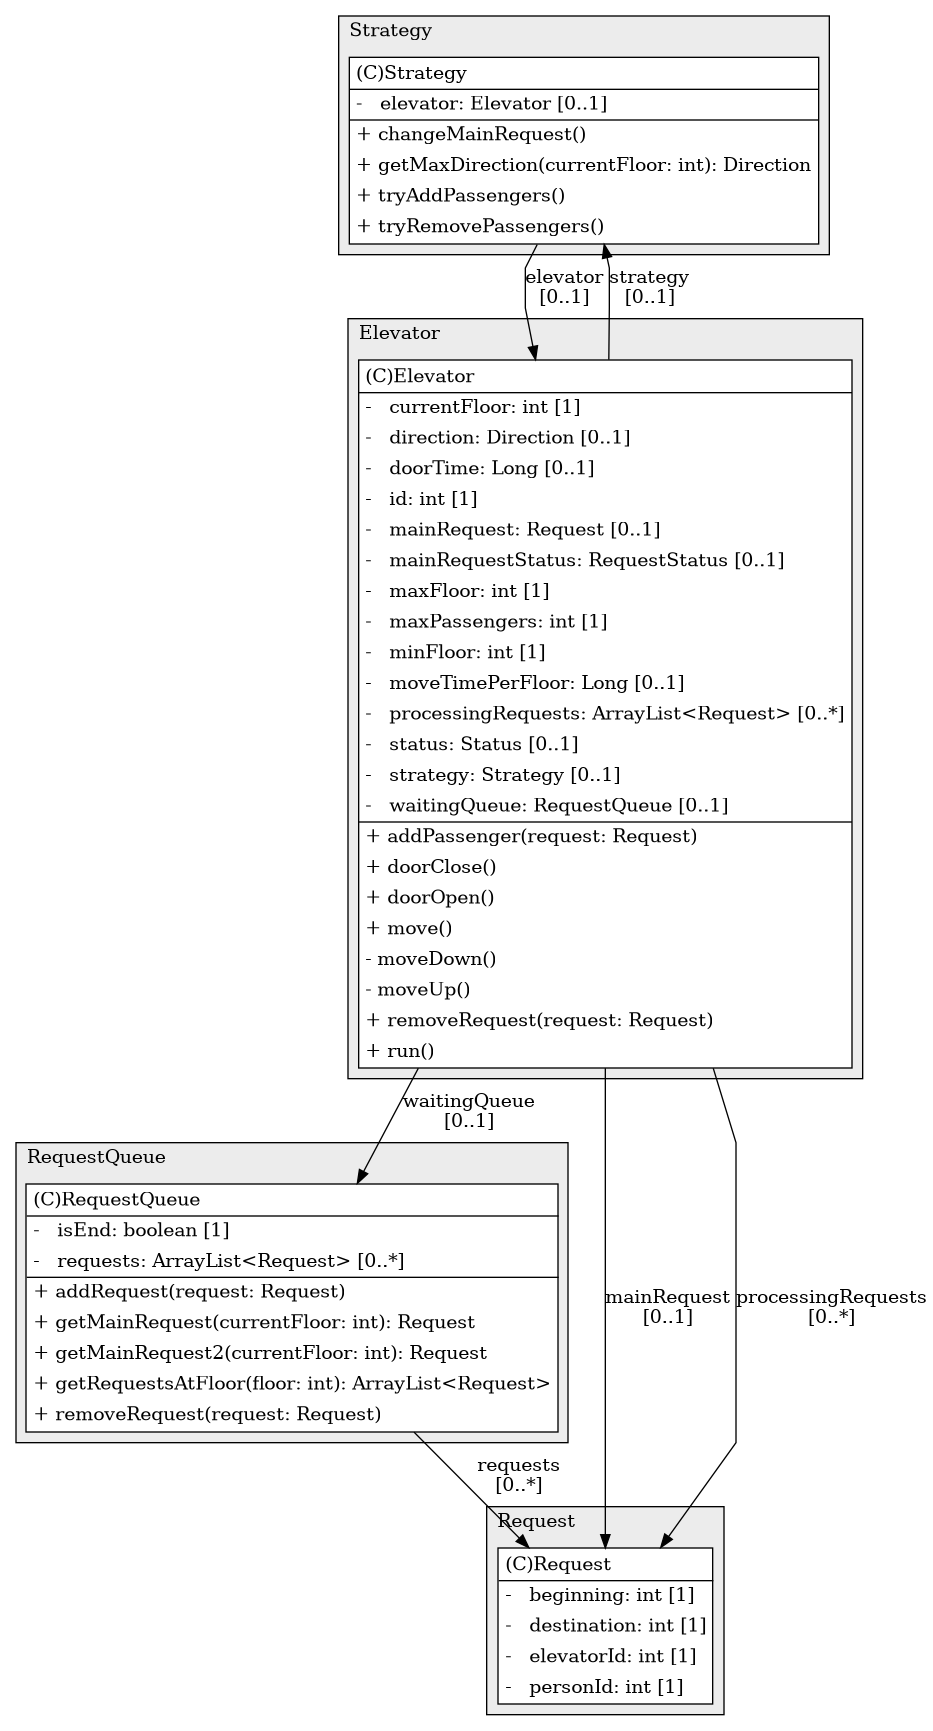 @startuml

/' diagram meta data start
config=StructureConfiguration;
{
  "projectClassification": {
    "searchMode": "OpenProject", // OpenProject, AllProjects
    "includedProjects": "",
    "pathEndKeywords": "*.impl",
    "isClientPath": "",
    "isClientName": "",
    "isTestPath": "",
    "isTestName": "",
    "isMappingPath": "",
    "isMappingName": "",
    "isDataAccessPath": "",
    "isDataAccessName": "",
    "isDataStructurePath": "",
    "isDataStructureName": "",
    "isInterfaceStructuresPath": "",
    "isInterfaceStructuresName": "",
    "isEntryPointPath": "",
    "isEntryPointName": "",
    "treatFinalFieldsAsMandatory": false
  },
  "graphRestriction": {
    "classPackageExcludeFilter": "",
    "classPackageIncludeFilter": "",
    "classNameExcludeFilter": "",
    "classNameIncludeFilter": "",
    "methodNameExcludeFilter": "",
    "methodNameIncludeFilter": "",
    "removeByInheritance": "", // inheritance/annotation based filtering is done in a second step
    "removeByAnnotation": "",
    "removeByClassPackage": "", // cleanup the graph after inheritance/annotation based filtering is done
    "removeByClassName": "",
    "cutMappings": false,
    "cutEnum": true,
    "cutTests": true,
    "cutClient": true,
    "cutDataAccess": false,
    "cutInterfaceStructures": false,
    "cutDataStructures": false,
    "cutGetterAndSetter": true,
    "cutConstructors": true
  },
  "graphTraversal": {
    "forwardDepth": 6,
    "backwardDepth": 6,
    "classPackageExcludeFilter": "",
    "classPackageIncludeFilter": "",
    "classNameExcludeFilter": "",
    "classNameIncludeFilter": "",
    "methodNameExcludeFilter": "",
    "methodNameIncludeFilter": "",
    "hideMappings": false,
    "hideDataStructures": false,
    "hidePrivateMethods": true,
    "hideInterfaceCalls": true, // indirection: implementation -> interface (is hidden) -> implementation
    "onlyShowApplicationEntryPoints": false, // root node is included
    "useMethodCallsForStructureDiagram": "ForwardOnly" // ForwardOnly, BothDirections, No
  },
  "details": {
    "aggregation": "GroupByClass", // ByClass, GroupByClass, None
    "showClassGenericTypes": true,
    "showMethods": true,
    "showMethodParameterNames": true,
    "showMethodParameterTypes": true,
    "showMethodReturnType": true,
    "showPackageLevels": 2,
    "showDetailedClassStructure": true
  },
  "rootClass": "Elevator",
  "extensionCallbackMethod": "" // qualified.class.name#methodName - signature: public static String method(String)
}
diagram meta data end '/



digraph g {
    rankdir="TB"
    splines=polyline
    

'nodes 
subgraph cluster_1454689250 { 
   	label=RequestQueue
	labeljust=l
	fillcolor="#ececec"
	style=filled
   
   RequestQueue1454689250[
	label=<<TABLE BORDER="1" CELLBORDER="0" CELLPADDING="4" CELLSPACING="0">
<TR><TD ALIGN="LEFT" >(C)RequestQueue</TD></TR>
<HR/>
<TR><TD ALIGN="LEFT" >-   isEnd: boolean [1]</TD></TR>
<TR><TD ALIGN="LEFT" >-   requests: ArrayList&lt;Request&gt; [0..*]</TD></TR>
<HR/>
<TR><TD ALIGN="LEFT" >+ addRequest(request: Request)</TD></TR>
<TR><TD ALIGN="LEFT" >+ getMainRequest(currentFloor: int): Request</TD></TR>
<TR><TD ALIGN="LEFT" >+ getMainRequest2(currentFloor: int): Request</TD></TR>
<TR><TD ALIGN="LEFT" >+ getRequestsAtFloor(floor: int): ArrayList&lt;Request&gt;</TD></TR>
<TR><TD ALIGN="LEFT" >+ removeRequest(request: Request)</TD></TR>
</TABLE>>
	style=filled
	margin=0
	shape=plaintext
	fillcolor="#FFFFFF"
];
} 

subgraph cluster_1534621073 { 
   	label=Request
	labeljust=l
	fillcolor="#ececec"
	style=filled
   
   Request1534621073[
	label=<<TABLE BORDER="1" CELLBORDER="0" CELLPADDING="4" CELLSPACING="0">
<TR><TD ALIGN="LEFT" >(C)Request</TD></TR>
<HR/>
<TR><TD ALIGN="LEFT" >-   beginning: int [1]</TD></TR>
<TR><TD ALIGN="LEFT" >-   destination: int [1]</TD></TR>
<TR><TD ALIGN="LEFT" >-   elevatorId: int [1]</TD></TR>
<TR><TD ALIGN="LEFT" >-   personId: int [1]</TD></TR>
</TABLE>>
	style=filled
	margin=0
	shape=plaintext
	fillcolor="#FFFFFF"
];
} 

subgraph cluster_1852442515 { 
   	label=Strategy
	labeljust=l
	fillcolor="#ececec"
	style=filled
   
   Strategy1852442515[
	label=<<TABLE BORDER="1" CELLBORDER="0" CELLPADDING="4" CELLSPACING="0">
<TR><TD ALIGN="LEFT" >(C)Strategy</TD></TR>
<HR/>
<TR><TD ALIGN="LEFT" >-   elevator: Elevator [0..1]</TD></TR>
<HR/>
<TR><TD ALIGN="LEFT" >+ changeMainRequest()</TD></TR>
<TR><TD ALIGN="LEFT" >+ getMaxDirection(currentFloor: int): Direction</TD></TR>
<TR><TD ALIGN="LEFT" >+ tryAddPassengers()</TD></TR>
<TR><TD ALIGN="LEFT" >+ tryRemovePassengers()</TD></TR>
</TABLE>>
	style=filled
	margin=0
	shape=plaintext
	fillcolor="#FFFFFF"
];
} 

subgraph cluster_64503054 { 
   	label=Elevator
	labeljust=l
	fillcolor="#ececec"
	style=filled
   
   Elevator64503054[
	label=<<TABLE BORDER="1" CELLBORDER="0" CELLPADDING="4" CELLSPACING="0">
<TR><TD ALIGN="LEFT" >(C)Elevator</TD></TR>
<HR/>
<TR><TD ALIGN="LEFT" >-   currentFloor: int [1]</TD></TR>
<TR><TD ALIGN="LEFT" >-   direction: Direction [0..1]</TD></TR>
<TR><TD ALIGN="LEFT" >-   doorTime: Long [0..1]</TD></TR>
<TR><TD ALIGN="LEFT" >-   id: int [1]</TD></TR>
<TR><TD ALIGN="LEFT" >-   mainRequest: Request [0..1]</TD></TR>
<TR><TD ALIGN="LEFT" >-   mainRequestStatus: RequestStatus [0..1]</TD></TR>
<TR><TD ALIGN="LEFT" >-   maxFloor: int [1]</TD></TR>
<TR><TD ALIGN="LEFT" >-   maxPassengers: int [1]</TD></TR>
<TR><TD ALIGN="LEFT" >-   minFloor: int [1]</TD></TR>
<TR><TD ALIGN="LEFT" >-   moveTimePerFloor: Long [0..1]</TD></TR>
<TR><TD ALIGN="LEFT" >-   processingRequests: ArrayList&lt;Request&gt; [0..*]</TD></TR>
<TR><TD ALIGN="LEFT" >-   status: Status [0..1]</TD></TR>
<TR><TD ALIGN="LEFT" >-   strategy: Strategy [0..1]</TD></TR>
<TR><TD ALIGN="LEFT" >-   waitingQueue: RequestQueue [0..1]</TD></TR>
<HR/>
<TR><TD ALIGN="LEFT" >+ addPassenger(request: Request)</TD></TR>
<TR><TD ALIGN="LEFT" >+ doorClose()</TD></TR>
<TR><TD ALIGN="LEFT" >+ doorOpen()</TD></TR>
<TR><TD ALIGN="LEFT" >+ move()</TD></TR>
<TR><TD ALIGN="LEFT" >- moveDown()</TD></TR>
<TR><TD ALIGN="LEFT" >- moveUp()</TD></TR>
<TR><TD ALIGN="LEFT" >+ removeRequest(request: Request)</TD></TR>
<TR><TD ALIGN="LEFT" >+ run()</TD></TR>
</TABLE>>
	style=filled
	margin=0
	shape=plaintext
	fillcolor="#FFFFFF"
];
} 

'edges    
Elevator64503054 -> Request1534621073[label="mainRequest
[0..1]"];
Elevator64503054 -> Request1534621073[label="processingRequests
[0..*]"];
Elevator64503054 -> RequestQueue1454689250[label="waitingQueue
[0..1]"];
Elevator64503054 -> Strategy1852442515[label="strategy
[0..1]"];
RequestQueue1454689250 -> Request1534621073[label="requests
[0..*]"];
Strategy1852442515 -> Elevator64503054[label="elevator
[0..1]"];
    
}
@enduml